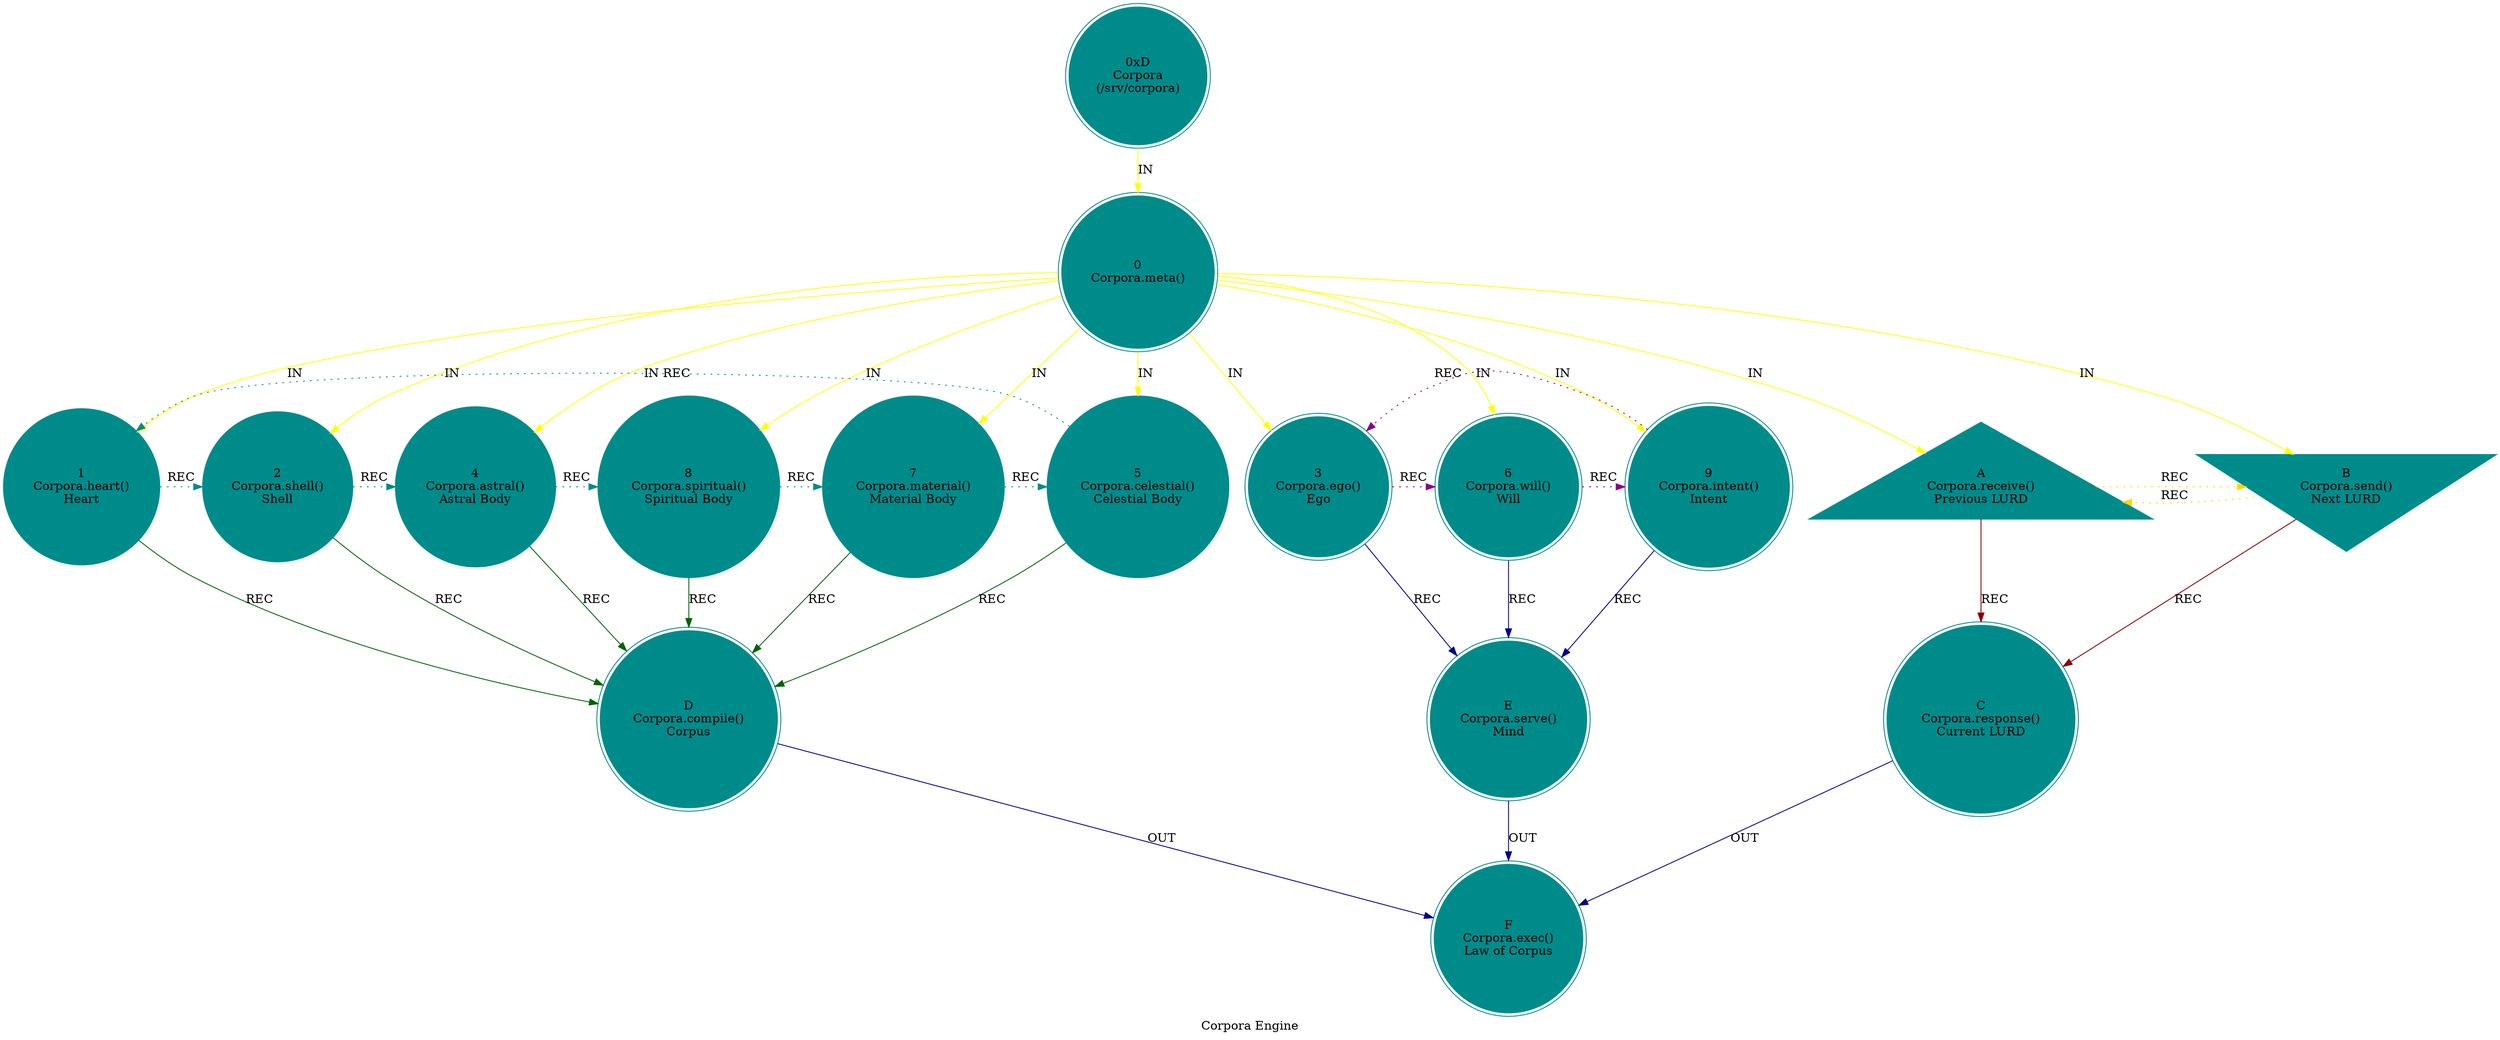 digraph CorporaEngine {
    label = "Corpora Engine";
    style = filled;
    color = red;
    comment = "";
    node [shape = circle; style = filled; color = darkcyan;];
    
    spark_d_mythos_t [label = "0xD\nCorpora\n(/srv/corpora)";shape = doublecircle;];
    
    // r0::meta();r1,r2,r4,r8,r7,r5;r3,r6,r;ra::receive(),rb::send(),rc::dispatch(),rd::commit(),re::serve(),rf::exec()
    spark_0_corpus_t [label = "0\nCorpora.meta()";shape = doublecircle;comment = "";];
    spark_1_corpus_t [label = "1\nCorpora.heart()\nHeart";shape = circle;comment = "";];
    spark_2_corpus_t [label = "2\nCorpora.shell()\nShell";shape = circle;comment = "";];
    spark_4_corpus_t [label = "4\nCorpora.astral()\nAstral Body";shape = circle;comment = "";];
    spark_8_corpus_t [label = "8\nCorpora.spiritual()\nSpiritual Body";shape = circle;comment = "";];
    spark_7_corpus_t [label = "7\nCorpora.material()\nMaterial Body";shape = circle;comment = "";];
    spark_5_corpus_t [label = "5\nCorpora.celestial()\nCelestial Body";shape = circle;comment = "";];
    spark_3_corpus_t [label = "3\nCorpora.ego()\nEgo";shape = doublecircle;comment = "";];
    spark_6_corpus_t [label = "6\nCorpora.will()\nWill";shape = doublecircle;comment = "";];
    spark_9_corpus_t [label = "9\nCorpora.intent()\nIntent";shape = doublecircle;comment = "";];
    spark_a_corpus_t [label = "A\nCorpora.receive()\nPrevious LURD";shape = triangle;comment = "";];
    spark_b_corpus_t [label = "B\nCorpora.send()\nNext LURD";shape = invtriangle;comment = "";];
    spark_c_corpus_t [label = "C\nCorpora.response()\nCurrent LURD";shape = doublecircle;comment = "";];
    spark_d_corpus_t [label = "D\nCorpora.compile()\nCorpus";shape = doublecircle;comment = "";];
    spark_e_corpus_t [label = "E\nCorpora.serve()\nMind";shape = doublecircle;comment = "`/srv/corpora`";];
    spark_f_corpus_t [label = "F\nCorpora.exec()\nLaw of Corpus";shape = doublecircle;comment = "";];
    
    // IN = Input
    // OUT = Output
    // REC = Recursion
    spark_d_mythos_t -> spark_0_corpus_t -> {spark_a_corpus_t spark_b_corpus_t spark_1_corpus_t spark_2_corpus_t spark_3_corpus_t spark_4_corpus_t spark_5_corpus_t spark_6_corpus_t spark_7_corpus_t spark_8_corpus_t spark_9_corpus_t} [label = "IN"; color = yellow; comment = "";];
    
    {spark_a_corpus_t spark_b_corpus_t} -> spark_c_corpus_t [label = "REC"; color = darkred; comment = "";];
    {spark_1_corpus_t spark_2_corpus_t spark_4_corpus_t spark_8_corpus_t spark_7_corpus_t spark_5_corpus_t} -> spark_d_corpus_t [label = "REC"; color = darkgreen; comment = "";];
    {spark_3_corpus_t spark_6_corpus_t spark_9_corpus_t} -> spark_e_corpus_t [label = "REC"; color = darkblue; comment = "";];
    
    spark_1_corpus_t -> spark_2_corpus_t -> spark_4_corpus_t -> spark_8_corpus_t -> spark_7_corpus_t -> spark_5_corpus_t -> spark_1_corpus_t [label = "REC"; color = darkcyan; comment = ""; style = dotted; constraint = false;];
    spark_3_corpus_t -> spark_6_corpus_t -> spark_9_corpus_t -> spark_3_corpus_t [label = "REC"; color = darkmagenta; comment = ""; style = dotted; constraint = false;];
    spark_a_corpus_t -> spark_b_corpus_t -> spark_a_corpus_t [label = "REC"; color = gold; comment = ""; style = dotted; constraint = false;];
    
    {spark_c_corpus_t spark_d_corpus_t spark_e_corpus_t} -> spark_f_corpus_t [label = "OUT"; color = darkblue; comment = "";];
}